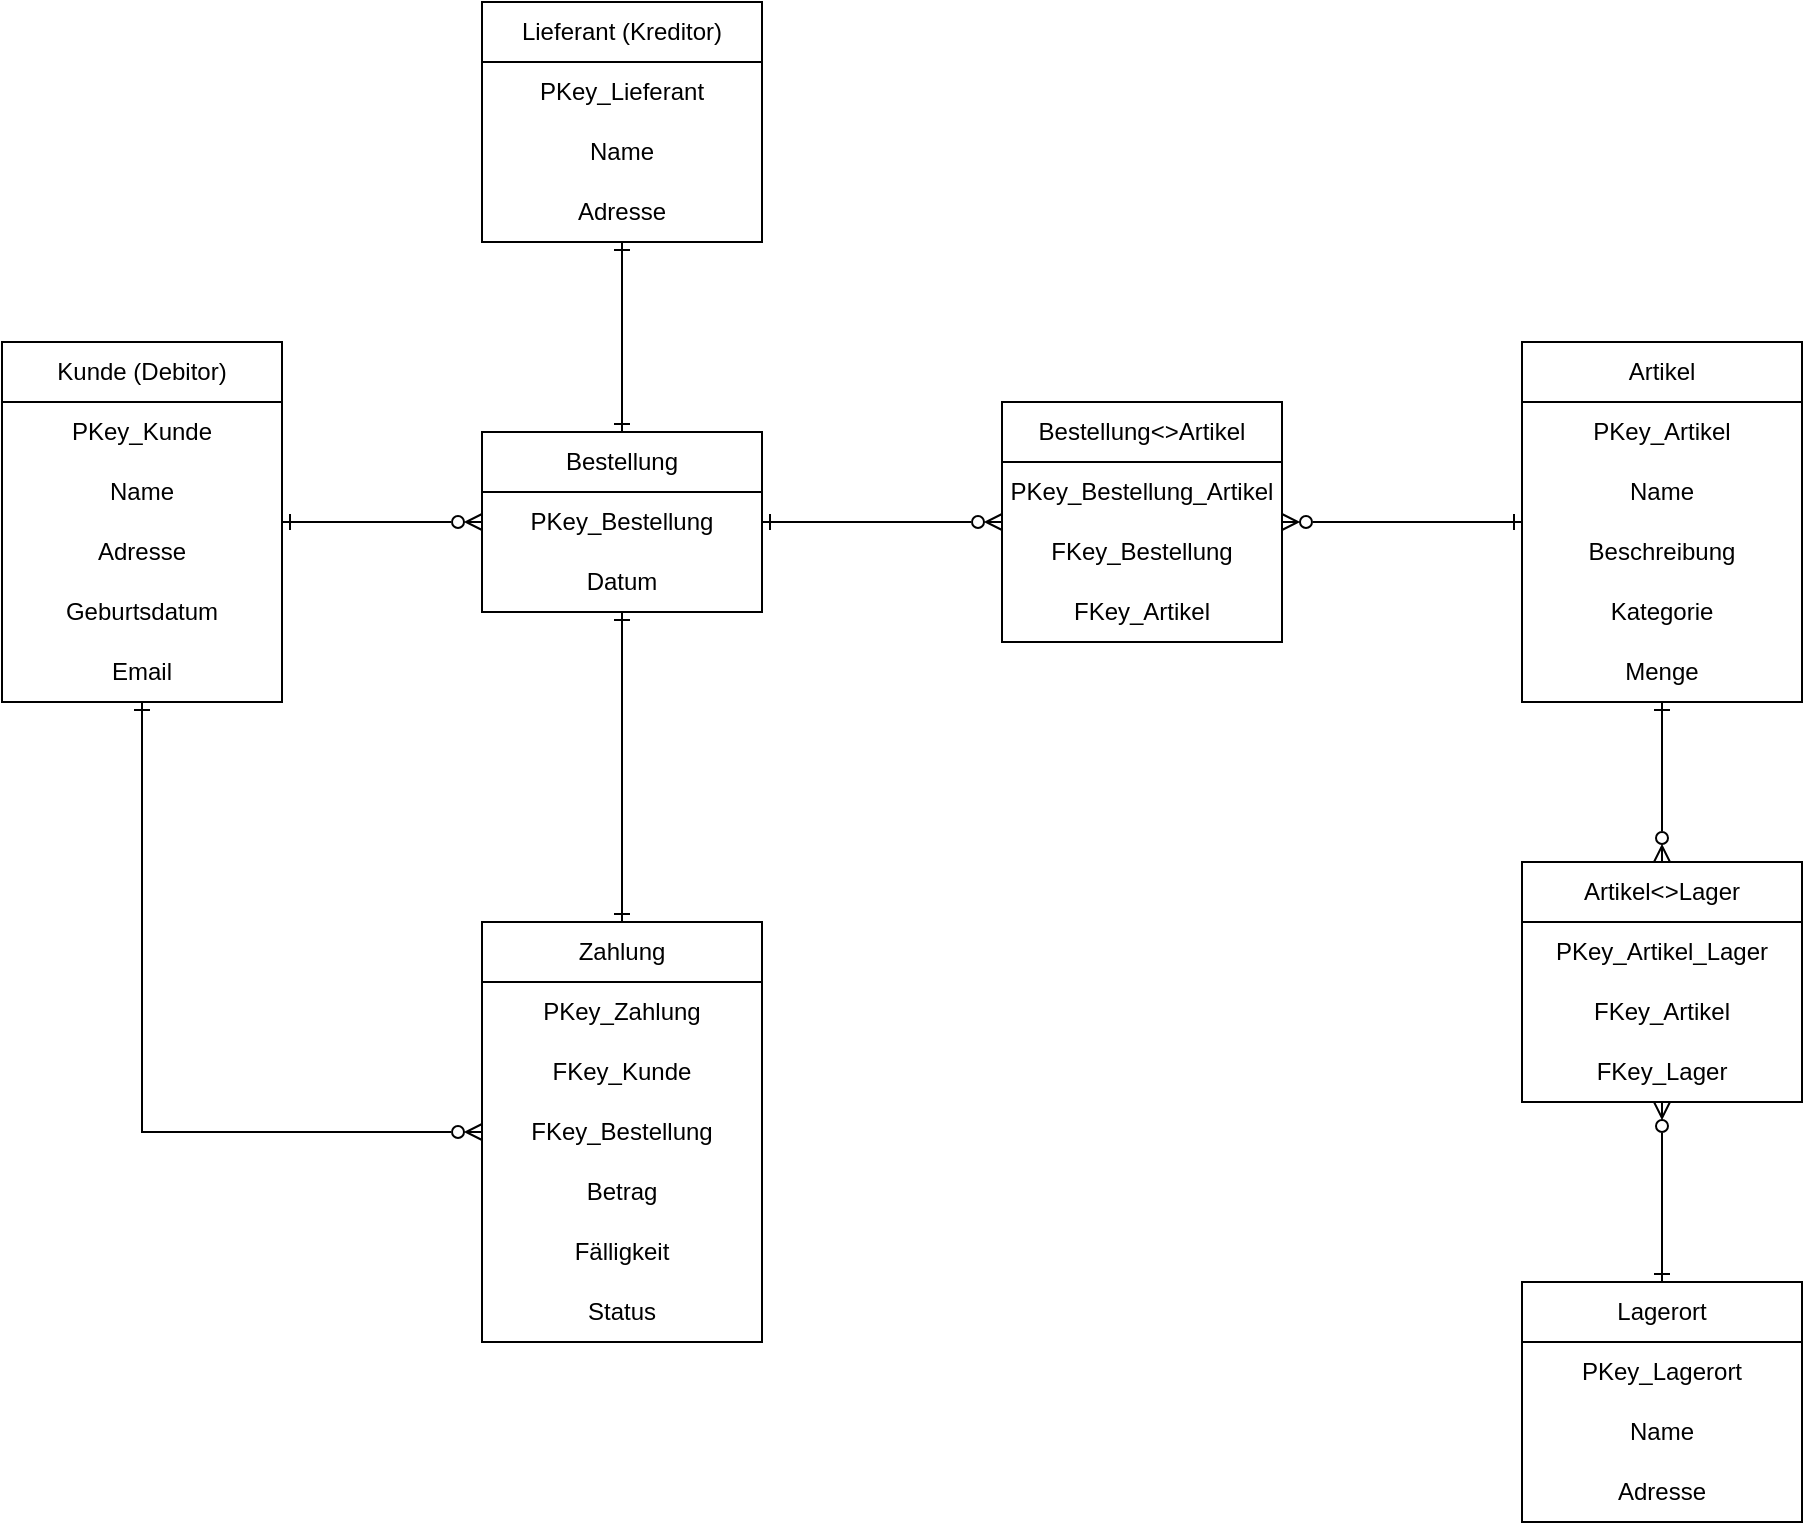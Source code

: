 <mxfile version="27.2.0">
  <diagram name="Seite-1" id="FIi0zwGdLFouZJbnn8fE">
    <mxGraphModel dx="1833" dy="1018" grid="1" gridSize="10" guides="1" tooltips="1" connect="1" arrows="1" fold="1" page="1" pageScale="1" pageWidth="827" pageHeight="1169" math="0" shadow="0">
      <root>
        <mxCell id="0" />
        <mxCell id="1" parent="0" />
        <mxCell id="pfkGnm8ijXwLCT1n08t3-18" style="edgeStyle=orthogonalEdgeStyle;rounded=0;orthogonalLoop=1;jettySize=auto;html=1;entryX=0;entryY=0.5;entryDx=0;entryDy=0;endArrow=ERzeroToMany;endFill=0;startArrow=ERone;startFill=0;" parent="1" source="pfkGnm8ijXwLCT1n08t3-1" target="pfkGnm8ijXwLCT1n08t3-3" edge="1">
          <mxGeometry relative="1" as="geometry" />
        </mxCell>
        <mxCell id="pfkGnm8ijXwLCT1n08t3-19" style="edgeStyle=orthogonalEdgeStyle;rounded=0;orthogonalLoop=1;jettySize=auto;html=1;entryX=0;entryY=0.5;entryDx=0;entryDy=0;endArrow=ERzeroToMany;endFill=0;startArrow=ERone;startFill=0;exitX=0.5;exitY=1;exitDx=0;exitDy=0;" parent="1" source="uWahd8A3gVhQ29BP0PXJ-11" target="pfkGnm8ijXwLCT1n08t3-17" edge="1">
          <mxGeometry relative="1" as="geometry">
            <Array as="points">
              <mxPoint x="150" y="615" />
            </Array>
            <mxPoint x="170" y="430" as="sourcePoint" />
          </mxGeometry>
        </mxCell>
        <mxCell id="pfkGnm8ijXwLCT1n08t3-1" value="Kunde (Debitor)" style="swimlane;fontStyle=0;childLayout=stackLayout;horizontal=1;startSize=30;horizontalStack=0;resizeParent=1;resizeParentMax=0;resizeLast=0;collapsible=1;marginBottom=0;whiteSpace=wrap;html=1;" parent="1" vertex="1">
          <mxGeometry x="80" y="220" width="140" height="180" as="geometry" />
        </mxCell>
        <mxCell id="uWahd8A3gVhQ29BP0PXJ-6" value="PKey_Kunde" style="text;html=1;align=center;verticalAlign=middle;whiteSpace=wrap;rounded=0;" vertex="1" parent="pfkGnm8ijXwLCT1n08t3-1">
          <mxGeometry y="30" width="140" height="30" as="geometry" />
        </mxCell>
        <mxCell id="uWahd8A3gVhQ29BP0PXJ-7" value="Name" style="text;html=1;align=center;verticalAlign=middle;whiteSpace=wrap;rounded=0;" vertex="1" parent="pfkGnm8ijXwLCT1n08t3-1">
          <mxGeometry y="60" width="140" height="30" as="geometry" />
        </mxCell>
        <mxCell id="uWahd8A3gVhQ29BP0PXJ-8" value="Adresse" style="text;html=1;align=center;verticalAlign=middle;whiteSpace=wrap;rounded=0;" vertex="1" parent="pfkGnm8ijXwLCT1n08t3-1">
          <mxGeometry y="90" width="140" height="30" as="geometry" />
        </mxCell>
        <mxCell id="uWahd8A3gVhQ29BP0PXJ-9" value="Geburtsdatum" style="text;html=1;align=center;verticalAlign=middle;whiteSpace=wrap;rounded=0;" vertex="1" parent="pfkGnm8ijXwLCT1n08t3-1">
          <mxGeometry y="120" width="140" height="30" as="geometry" />
        </mxCell>
        <mxCell id="uWahd8A3gVhQ29BP0PXJ-11" value="Email" style="text;html=1;align=center;verticalAlign=middle;whiteSpace=wrap;rounded=0;" vertex="1" parent="pfkGnm8ijXwLCT1n08t3-1">
          <mxGeometry y="150" width="140" height="30" as="geometry" />
        </mxCell>
        <mxCell id="pfkGnm8ijXwLCT1n08t3-20" style="edgeStyle=orthogonalEdgeStyle;rounded=0;orthogonalLoop=1;jettySize=auto;html=1;endArrow=ERone;endFill=0;startArrow=ERone;startFill=0;" parent="1" source="pfkGnm8ijXwLCT1n08t3-3" target="pfkGnm8ijXwLCT1n08t3-17" edge="1">
          <mxGeometry relative="1" as="geometry" />
        </mxCell>
        <mxCell id="uWahd8A3gVhQ29BP0PXJ-1" style="edgeStyle=orthogonalEdgeStyle;rounded=0;orthogonalLoop=1;jettySize=auto;html=1;entryX=0.5;entryY=1;entryDx=0;entryDy=0;endArrow=ERone;endFill=0;startArrow=ERone;startFill=0;" edge="1" parent="1" source="pfkGnm8ijXwLCT1n08t3-3" target="pfkGnm8ijXwLCT1n08t3-14">
          <mxGeometry relative="1" as="geometry" />
        </mxCell>
        <mxCell id="uWahd8A3gVhQ29BP0PXJ-3" style="edgeStyle=orthogonalEdgeStyle;rounded=0;orthogonalLoop=1;jettySize=auto;html=1;endArrow=ERzeroToMany;endFill=0;startArrow=ERone;startFill=0;" edge="1" parent="1" source="pfkGnm8ijXwLCT1n08t3-3" target="uWahd8A3gVhQ29BP0PXJ-2">
          <mxGeometry relative="1" as="geometry" />
        </mxCell>
        <mxCell id="pfkGnm8ijXwLCT1n08t3-3" value="Bestellung" style="swimlane;fontStyle=0;childLayout=stackLayout;horizontal=1;startSize=30;horizontalStack=0;resizeParent=1;resizeParentMax=0;resizeLast=0;collapsible=1;marginBottom=0;whiteSpace=wrap;html=1;" parent="1" vertex="1">
          <mxGeometry x="320" y="265" width="140" height="90" as="geometry" />
        </mxCell>
        <mxCell id="uWahd8A3gVhQ29BP0PXJ-19" value="PKey_Bestellung" style="text;html=1;align=center;verticalAlign=middle;whiteSpace=wrap;rounded=0;" vertex="1" parent="pfkGnm8ijXwLCT1n08t3-3">
          <mxGeometry y="30" width="140" height="30" as="geometry" />
        </mxCell>
        <mxCell id="uWahd8A3gVhQ29BP0PXJ-28" value="Datum" style="text;html=1;align=center;verticalAlign=middle;whiteSpace=wrap;rounded=0;" vertex="1" parent="pfkGnm8ijXwLCT1n08t3-3">
          <mxGeometry y="60" width="140" height="30" as="geometry" />
        </mxCell>
        <mxCell id="uWahd8A3gVhQ29BP0PXJ-4" style="edgeStyle=orthogonalEdgeStyle;rounded=0;orthogonalLoop=1;jettySize=auto;html=1;entryX=1;entryY=0.5;entryDx=0;entryDy=0;startArrow=ERone;startFill=0;endArrow=ERzeroToMany;endFill=0;" edge="1" parent="1" source="pfkGnm8ijXwLCT1n08t3-5" target="uWahd8A3gVhQ29BP0PXJ-2">
          <mxGeometry relative="1" as="geometry" />
        </mxCell>
        <mxCell id="pfkGnm8ijXwLCT1n08t3-5" value="Artikel" style="swimlane;fontStyle=0;childLayout=stackLayout;horizontal=1;startSize=30;horizontalStack=0;resizeParent=1;resizeParentMax=0;resizeLast=0;collapsible=1;marginBottom=0;whiteSpace=wrap;html=1;" parent="1" vertex="1">
          <mxGeometry x="840" y="220" width="140" height="180" as="geometry" />
        </mxCell>
        <mxCell id="uWahd8A3gVhQ29BP0PXJ-24" value="PKey_Artikel" style="text;html=1;align=center;verticalAlign=middle;whiteSpace=wrap;rounded=0;" vertex="1" parent="pfkGnm8ijXwLCT1n08t3-5">
          <mxGeometry y="30" width="140" height="30" as="geometry" />
        </mxCell>
        <mxCell id="uWahd8A3gVhQ29BP0PXJ-32" value="Name" style="text;html=1;align=center;verticalAlign=middle;whiteSpace=wrap;rounded=0;" vertex="1" parent="pfkGnm8ijXwLCT1n08t3-5">
          <mxGeometry y="60" width="140" height="30" as="geometry" />
        </mxCell>
        <mxCell id="uWahd8A3gVhQ29BP0PXJ-33" value="Beschreibung" style="text;html=1;align=center;verticalAlign=middle;whiteSpace=wrap;rounded=0;" vertex="1" parent="pfkGnm8ijXwLCT1n08t3-5">
          <mxGeometry y="90" width="140" height="30" as="geometry" />
        </mxCell>
        <mxCell id="uWahd8A3gVhQ29BP0PXJ-35" value="Kategorie" style="text;html=1;align=center;verticalAlign=middle;whiteSpace=wrap;rounded=0;" vertex="1" parent="pfkGnm8ijXwLCT1n08t3-5">
          <mxGeometry y="120" width="140" height="30" as="geometry" />
        </mxCell>
        <mxCell id="uWahd8A3gVhQ29BP0PXJ-34" value="Menge" style="text;html=1;align=center;verticalAlign=middle;whiteSpace=wrap;rounded=0;" vertex="1" parent="pfkGnm8ijXwLCT1n08t3-5">
          <mxGeometry y="150" width="140" height="30" as="geometry" />
        </mxCell>
        <mxCell id="uWahd8A3gVhQ29BP0PXJ-43" value="" style="edgeStyle=orthogonalEdgeStyle;rounded=0;orthogonalLoop=1;jettySize=auto;html=1;startArrow=ERone;startFill=0;endArrow=ERzeroToMany;endFill=0;" edge="1" parent="1" source="pfkGnm8ijXwLCT1n08t3-8" target="uWahd8A3gVhQ29BP0PXJ-41">
          <mxGeometry relative="1" as="geometry" />
        </mxCell>
        <mxCell id="pfkGnm8ijXwLCT1n08t3-8" value="Lagerort" style="swimlane;fontStyle=0;childLayout=stackLayout;horizontal=1;startSize=30;horizontalStack=0;resizeParent=1;resizeParentMax=0;resizeLast=0;collapsible=1;marginBottom=0;whiteSpace=wrap;html=1;" parent="1" vertex="1">
          <mxGeometry x="840" y="690" width="140" height="120" as="geometry" />
        </mxCell>
        <mxCell id="uWahd8A3gVhQ29BP0PXJ-31" value="PKey_Lagerort" style="text;html=1;align=center;verticalAlign=middle;whiteSpace=wrap;rounded=0;" vertex="1" parent="pfkGnm8ijXwLCT1n08t3-8">
          <mxGeometry y="30" width="140" height="30" as="geometry" />
        </mxCell>
        <mxCell id="uWahd8A3gVhQ29BP0PXJ-37" value="Name" style="text;html=1;align=center;verticalAlign=middle;whiteSpace=wrap;rounded=0;" vertex="1" parent="pfkGnm8ijXwLCT1n08t3-8">
          <mxGeometry y="60" width="140" height="30" as="geometry" />
        </mxCell>
        <mxCell id="uWahd8A3gVhQ29BP0PXJ-36" value="Adresse" style="text;html=1;align=center;verticalAlign=middle;whiteSpace=wrap;rounded=0;" vertex="1" parent="pfkGnm8ijXwLCT1n08t3-8">
          <mxGeometry y="90" width="140" height="30" as="geometry" />
        </mxCell>
        <mxCell id="pfkGnm8ijXwLCT1n08t3-14" value="Lieferant (Kreditor)" style="swimlane;fontStyle=0;childLayout=stackLayout;horizontal=1;startSize=30;horizontalStack=0;resizeParent=1;resizeParentMax=0;resizeLast=0;collapsible=1;marginBottom=0;whiteSpace=wrap;html=1;" parent="1" vertex="1">
          <mxGeometry x="320" y="50" width="140" height="120" as="geometry" />
        </mxCell>
        <mxCell id="uWahd8A3gVhQ29BP0PXJ-20" value="PKey_Lieferant" style="text;html=1;align=center;verticalAlign=middle;whiteSpace=wrap;rounded=0;" vertex="1" parent="pfkGnm8ijXwLCT1n08t3-14">
          <mxGeometry y="30" width="140" height="30" as="geometry" />
        </mxCell>
        <mxCell id="uWahd8A3gVhQ29BP0PXJ-26" value="Name" style="text;html=1;align=center;verticalAlign=middle;whiteSpace=wrap;rounded=0;" vertex="1" parent="pfkGnm8ijXwLCT1n08t3-14">
          <mxGeometry y="60" width="140" height="30" as="geometry" />
        </mxCell>
        <mxCell id="uWahd8A3gVhQ29BP0PXJ-27" value="Adresse" style="text;html=1;align=center;verticalAlign=middle;whiteSpace=wrap;rounded=0;" vertex="1" parent="pfkGnm8ijXwLCT1n08t3-14">
          <mxGeometry y="90" width="140" height="30" as="geometry" />
        </mxCell>
        <mxCell id="pfkGnm8ijXwLCT1n08t3-17" value="Zahlung" style="swimlane;fontStyle=0;childLayout=stackLayout;horizontal=1;startSize=30;horizontalStack=0;resizeParent=1;resizeParentMax=0;resizeLast=0;collapsible=1;marginBottom=0;whiteSpace=wrap;html=1;" parent="1" vertex="1">
          <mxGeometry x="320" y="510" width="140" height="210" as="geometry" />
        </mxCell>
        <mxCell id="uWahd8A3gVhQ29BP0PXJ-12" value="PKey_Zahlung" style="text;html=1;align=center;verticalAlign=middle;whiteSpace=wrap;rounded=0;" vertex="1" parent="pfkGnm8ijXwLCT1n08t3-17">
          <mxGeometry y="30" width="140" height="30" as="geometry" />
        </mxCell>
        <mxCell id="uWahd8A3gVhQ29BP0PXJ-17" value="FKey_Kunde" style="text;html=1;align=center;verticalAlign=middle;whiteSpace=wrap;rounded=0;" vertex="1" parent="pfkGnm8ijXwLCT1n08t3-17">
          <mxGeometry y="60" width="140" height="30" as="geometry" />
        </mxCell>
        <mxCell id="uWahd8A3gVhQ29BP0PXJ-18" value="FKey_Bestellung" style="text;html=1;align=center;verticalAlign=middle;whiteSpace=wrap;rounded=0;" vertex="1" parent="pfkGnm8ijXwLCT1n08t3-17">
          <mxGeometry y="90" width="140" height="30" as="geometry" />
        </mxCell>
        <mxCell id="uWahd8A3gVhQ29BP0PXJ-13" value="Betrag" style="text;html=1;align=center;verticalAlign=middle;whiteSpace=wrap;rounded=0;" vertex="1" parent="pfkGnm8ijXwLCT1n08t3-17">
          <mxGeometry y="120" width="140" height="30" as="geometry" />
        </mxCell>
        <mxCell id="uWahd8A3gVhQ29BP0PXJ-15" value="Fälligkeit" style="text;html=1;align=center;verticalAlign=middle;whiteSpace=wrap;rounded=0;" vertex="1" parent="pfkGnm8ijXwLCT1n08t3-17">
          <mxGeometry y="150" width="140" height="30" as="geometry" />
        </mxCell>
        <mxCell id="uWahd8A3gVhQ29BP0PXJ-16" value="Status" style="text;html=1;align=center;verticalAlign=middle;whiteSpace=wrap;rounded=0;" vertex="1" parent="pfkGnm8ijXwLCT1n08t3-17">
          <mxGeometry y="180" width="140" height="30" as="geometry" />
        </mxCell>
        <mxCell id="uWahd8A3gVhQ29BP0PXJ-2" value="Bestellung&amp;lt;&amp;gt;Artikel" style="swimlane;fontStyle=0;childLayout=stackLayout;horizontal=1;startSize=30;horizontalStack=0;resizeParent=1;resizeParentMax=0;resizeLast=0;collapsible=1;marginBottom=0;whiteSpace=wrap;html=1;" vertex="1" parent="1">
          <mxGeometry x="580" y="250" width="140" height="120" as="geometry" />
        </mxCell>
        <mxCell id="uWahd8A3gVhQ29BP0PXJ-21" value="PKey_Bestellung_Artikel" style="text;html=1;align=center;verticalAlign=middle;whiteSpace=wrap;rounded=0;" vertex="1" parent="uWahd8A3gVhQ29BP0PXJ-2">
          <mxGeometry y="30" width="140" height="30" as="geometry" />
        </mxCell>
        <mxCell id="uWahd8A3gVhQ29BP0PXJ-22" value="FKey_Bestellung" style="text;html=1;align=center;verticalAlign=middle;whiteSpace=wrap;rounded=0;" vertex="1" parent="uWahd8A3gVhQ29BP0PXJ-2">
          <mxGeometry y="60" width="140" height="30" as="geometry" />
        </mxCell>
        <mxCell id="uWahd8A3gVhQ29BP0PXJ-23" value="FKey_Artikel" style="text;html=1;align=center;verticalAlign=middle;whiteSpace=wrap;rounded=0;" vertex="1" parent="uWahd8A3gVhQ29BP0PXJ-2">
          <mxGeometry y="90" width="140" height="30" as="geometry" />
        </mxCell>
        <mxCell id="uWahd8A3gVhQ29BP0PXJ-38" value="Artikel&amp;lt;&amp;gt;Lager" style="swimlane;fontStyle=0;childLayout=stackLayout;horizontal=1;startSize=30;horizontalStack=0;resizeParent=1;resizeParentMax=0;resizeLast=0;collapsible=1;marginBottom=0;whiteSpace=wrap;html=1;" vertex="1" parent="1">
          <mxGeometry x="840" y="480" width="140" height="120" as="geometry" />
        </mxCell>
        <mxCell id="uWahd8A3gVhQ29BP0PXJ-39" value="PKey_Artikel_Lager" style="text;html=1;align=center;verticalAlign=middle;whiteSpace=wrap;rounded=0;" vertex="1" parent="uWahd8A3gVhQ29BP0PXJ-38">
          <mxGeometry y="30" width="140" height="30" as="geometry" />
        </mxCell>
        <mxCell id="uWahd8A3gVhQ29BP0PXJ-40" value="FKey_Artikel" style="text;html=1;align=center;verticalAlign=middle;whiteSpace=wrap;rounded=0;" vertex="1" parent="uWahd8A3gVhQ29BP0PXJ-38">
          <mxGeometry y="60" width="140" height="30" as="geometry" />
        </mxCell>
        <mxCell id="uWahd8A3gVhQ29BP0PXJ-41" value="FKey_Lager" style="text;html=1;align=center;verticalAlign=middle;whiteSpace=wrap;rounded=0;" vertex="1" parent="uWahd8A3gVhQ29BP0PXJ-38">
          <mxGeometry y="90" width="140" height="30" as="geometry" />
        </mxCell>
        <mxCell id="uWahd8A3gVhQ29BP0PXJ-42" style="edgeStyle=orthogonalEdgeStyle;rounded=0;orthogonalLoop=1;jettySize=auto;html=1;entryX=0.5;entryY=0;entryDx=0;entryDy=0;startArrow=ERone;startFill=0;endArrow=ERzeroToMany;endFill=0;" edge="1" parent="1" source="uWahd8A3gVhQ29BP0PXJ-34" target="uWahd8A3gVhQ29BP0PXJ-38">
          <mxGeometry relative="1" as="geometry" />
        </mxCell>
      </root>
    </mxGraphModel>
  </diagram>
</mxfile>
